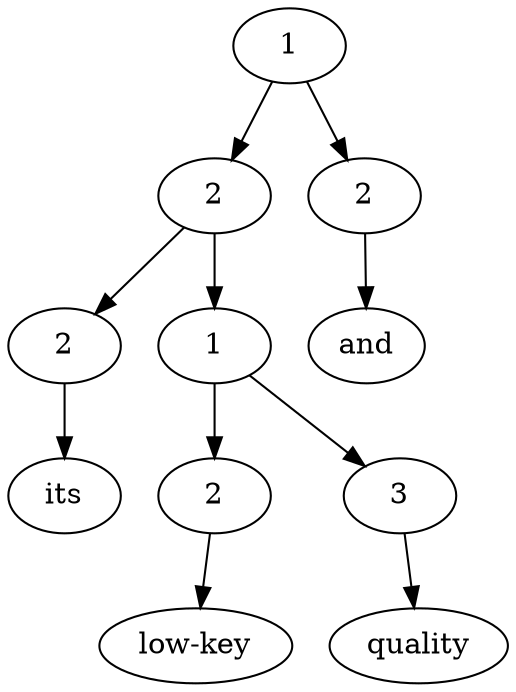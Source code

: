 digraph G{Node0 [label="1"]
Node0 -> Node1
Node0 -> Node9
Node1 [label="2"]
Node1 -> Node2
Node1 -> Node4
Node9 [label="2"]
Node9 -> Node10
Node2 [label="2"]
Node2 -> Node3
Node4 [label="1"]
Node4 -> Node5
Node4 -> Node7
Node10 [label="and"]
Node3 [label="its"]
Node5 [label="2"]
Node5 -> Node6
Node7 [label="3"]
Node7 -> Node8
Node6 [label="low-key"]
Node8 [label="quality"]
}